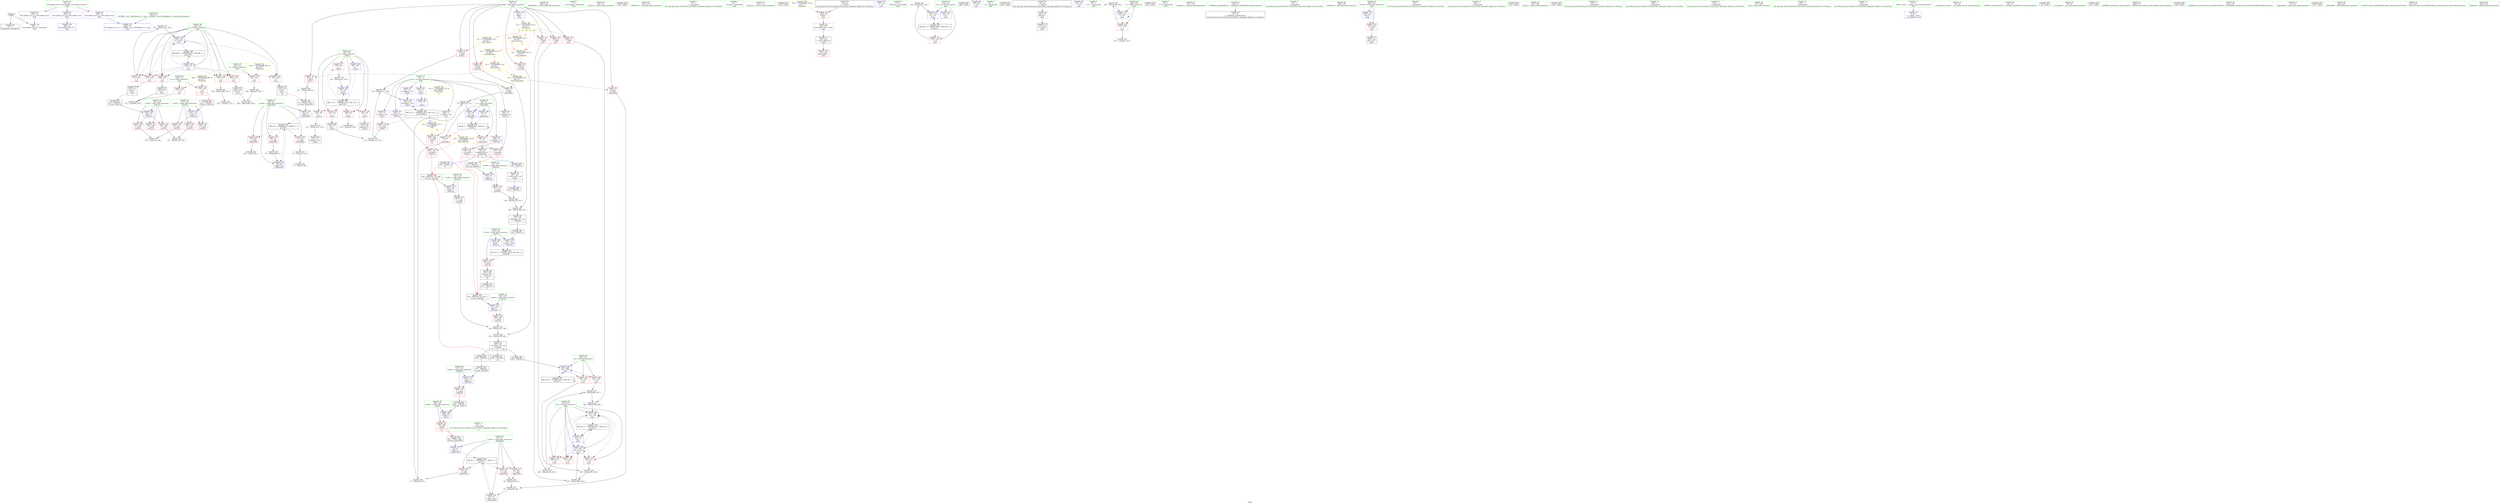 digraph "SVFG" {
	label="SVFG";

	Node0x55697f27b580 [shape=record,color=grey,label="{NodeID: 0\nNullPtr}"];
	Node0x55697f27b580 -> Node0x55697f29cc30[style=solid];
	Node0x55697f27b580 -> Node0x55697f2a2c30[style=solid];
	Node0x55697f2a06f0 [shape=record,color=grey,label="{NodeID: 277\n312 = Binary(311, 104, )\n}"];
	Node0x55697f2a06f0 -> Node0x55697f2a4320[style=solid];
	Node0x55697f29bd00 [shape=record,color=red,label="{NodeID: 111\n75\<--60\n\<--y\n_Z4powMxx\n}"];
	Node0x55697f29bd00 -> Node0x55697f2a9b70[style=solid];
	Node0x55697f299f70 [shape=record,color=green,label="{NodeID: 28\n60\<--61\ny\<--y_field_insensitive\n_Z4powMxx\n}"];
	Node0x55697f299f70 -> Node0x55697f29bd00[style=solid];
	Node0x55697f299f70 -> Node0x55697f29bdd0[style=solid];
	Node0x55697f299f70 -> Node0x55697f2a2ed0[style=solid];
	Node0x55697f299f70 -> Node0x55697f2a2fa0[style=solid];
	Node0x55697f2a4990 [shape=record,color=black,label="{NodeID: 388\n181 = PHI(344, )\n}"];
	Node0x55697f2a4990 -> Node0x55697f2a96f0[style=solid];
	Node0x55697f2bad30 [shape=record,color=black,label="{NodeID: 305\nMR_42V_2 = PHI(MR_42V_4, MR_42V_1, )\npts\{213 \}\n}"];
	Node0x55697f2bad30 -> Node0x55697f2a3f10[style=dashed];
	Node0x55697f2a1dd0 [shape=record,color=red,label="{NodeID: 139\n281\<--214\n\<--n\nmain\n}"];
	Node0x55697f2a1dd0 -> Node0x55697f2ac980[style=solid];
	Node0x55697f29c860 [shape=record,color=green,label="{NodeID: 56\n263\<--264\n_ZNSirsERx\<--_ZNSirsERx_field_insensitive\n}"];
	Node0x55697f2a3550 [shape=record,color=blue,label="{NodeID: 167\n137\<--133\nn.addr\<--n\n_Z3nCrxx\n}"];
	Node0x55697f2a3550 -> Node0x55697f2a0e60[style=dashed];
	Node0x55697f2a3550 -> Node0x55697f2a0f30[style=dashed];
	Node0x55697f2a3550 -> Node0x55697f2a1000[style=dashed];
	Node0x55697f29e070 [shape=record,color=purple,label="{NodeID: 84\n153\<--11\narrayidx1\<--fac\n_Z3nCrxx\n}"];
	Node0x55697f29e070 -> Node0x55697f2a1410[style=solid];
	Node0x55697f298280 [shape=record,color=green,label="{NodeID: 1\n7\<--1\n__dso_handle\<--dummyObj\nGlob }"];
	Node0x55697f2a0870 [shape=record,color=grey,label="{NodeID: 278\n199 = Binary(197, 198, )\n}"];
	Node0x55697f2a0870 -> Node0x55697f2a9e70[style=solid];
	Node0x55697f29bdd0 [shape=record,color=red,label="{NodeID: 112\n94\<--60\n\<--y\n_Z4powMxx\n}"];
	Node0x55697f29bdd0 -> Node0x55697f29d030[style=solid];
	Node0x55697f29a040 [shape=record,color=green,label="{NodeID: 29\n96\<--97\n_Z3prev\<--_Z3prev_field_insensitive\n}"];
	Node0x55697f2a4ad0 [shape=record,color=black,label="{NodeID: 389\n224 = PHI()\n}"];
	Node0x55697f2bb230 [shape=record,color=black,label="{NodeID: 306\nMR_48V_2 = PHI(MR_48V_4, MR_48V_1, )\npts\{219 \}\n}"];
	Node0x55697f2bb230 -> Node0x55697f2a3fe0[style=dashed];
	Node0x55697f2a1ea0 [shape=record,color=red,label="{NodeID: 140\n270\<--216\n\<--m\nmain\n}"];
	Node0x55697f2a1ea0 -> Node0x55697f2acf80[style=solid];
	Node0x55697f29c960 [shape=record,color=green,label="{NodeID: 57\n317\<--318\n_ZNSolsEx\<--_ZNSolsEx_field_insensitive\n}"];
	Node0x55697f2a3620 [shape=record,color=blue,label="{NodeID: 168\n139\<--134\nr.addr\<--r\n_Z3nCrxx\n}"];
	Node0x55697f2a3620 -> Node0x55697f2a10d0[style=dashed];
	Node0x55697f2a3620 -> Node0x55697f2a11a0[style=dashed];
	Node0x55697f2a3620 -> Node0x55697f2a1270[style=dashed];
	Node0x55697f29e140 [shape=record,color=purple,label="{NodeID: 85\n158\<--11\narrayidx2\<--fac\n_Z3nCrxx\n}"];
	Node0x55697f29e140 -> Node0x55697f2a14e0[style=solid];
	Node0x55697f298310 [shape=record,color=green,label="{NodeID: 2\n9\<--1\n\<--dummyObj\nCan only get source location for instruction, argument, global var or function.}"];
	Node0x55697f2a09f0 [shape=record,color=grey,label="{NodeID: 279\n111 = Binary(110, 104, )\n}"];
	Node0x55697f2a09f0 -> Node0x55697f29d100[style=solid];
	Node0x55697f29bea0 [shape=record,color=red,label="{NodeID: 113\n106\<--99\n\<--i\n_Z3prev\n}"];
	Node0x55697f29bea0 -> Node0x55697f2ad280[style=solid];
	Node0x55697f29a140 [shape=record,color=green,label="{NodeID: 30\n99\<--100\ni\<--i_field_insensitive\n_Z3prev\n}"];
	Node0x55697f29a140 -> Node0x55697f29bea0[style=solid];
	Node0x55697f29a140 -> Node0x55697f29bf70[style=solid];
	Node0x55697f29a140 -> Node0x55697f29c040[style=solid];
	Node0x55697f29a140 -> Node0x55697f2a0b20[style=solid];
	Node0x55697f29a140 -> Node0x55697f2a0bf0[style=solid];
	Node0x55697f29a140 -> Node0x55697f2a32e0[style=solid];
	Node0x55697f29a140 -> Node0x55697f2a3480[style=solid];
	Node0x55697f2a4ba0 [shape=record,color=black,label="{NodeID: 390\n288 = PHI(188, )\n}"];
	Node0x55697f2a4ba0 -> Node0x55697f2a40b0[style=solid];
	Node0x55697f2bb730 [shape=record,color=black,label="{NodeID: 307\nMR_50V_2 = PHI(MR_50V_3, MR_50V_1, )\npts\{221 \}\n}"];
	Node0x55697f2bb730 -> Node0x55697f2a40b0[style=dashed];
	Node0x55697f2bb730 -> Node0x55697f2bb730[style=dashed];
	Node0x55697f2a1f70 [shape=record,color=red,label="{NodeID: 141\n276\<--216\n\<--m\nmain\n|{<s0>16}}"];
	Node0x55697f2a1f70:s0 -> Node0x55697f2a6010[style=solid,color=red];
	Node0x55697f29ca60 [shape=record,color=green,label="{NodeID: 58\n346\<--347\nx.addr\<--x.addr_field_insensitive\n_Z3invx\n}"];
	Node0x55697f29ca60 -> Node0x55697f2a2860[style=solid];
	Node0x55697f29ca60 -> Node0x55697f2a43f0[style=solid];
	Node0x55697f2a36f0 [shape=record,color=blue,label="{NodeID: 169\n135\<--69\nretval\<--\n_Z3nCrxx\n}"];
	Node0x55697f2a36f0 -> Node0x55697f2b6c30[style=dashed];
	Node0x55697f29e210 [shape=record,color=purple,label="{NodeID: 86\n286\<--11\narrayidx\<--fac\nmain\n}"];
	Node0x55697f29e210 -> Node0x55697f2a2790[style=solid];
	Node0x55697f2983a0 [shape=record,color=green,label="{NodeID: 3\n14\<--1\n_ZSt3cin\<--dummyObj\nGlob }"];
	Node0x55697f2ac380 [shape=record,color=grey,label="{NodeID: 280\n90 = Binary(89, 91, )\n}"];
	Node0x55697f2ac380 -> Node0x55697f2a3140[style=solid];
	Node0x55697f29bf70 [shape=record,color=red,label="{NodeID: 114\n110\<--99\n\<--i\n_Z3prev\n}"];
	Node0x55697f29bf70 -> Node0x55697f2a09f0[style=solid];
	Node0x55697f29a210 [shape=record,color=green,label="{NodeID: 31\n130\<--131\n_Z3nCrxx\<--_Z3nCrxx_field_insensitive\n}"];
	Node0x55697f2a4d10 [shape=record,color=black,label="{NodeID: 391\n256 = PHI()\n}"];
	Node0x55697f2bbc30 [shape=record,color=yellow,style=double,label="{NodeID: 308\n33V_1 = ENCHI(MR_33V_0)\npts\{1 \}\nFun[main]}"];
	Node0x55697f2bbc30 -> Node0x55697f29b750[style=dashed];
	Node0x55697f2a2040 [shape=record,color=red,label="{NodeID: 142\n268\<--218\n\<--k\nmain\n}"];
	Node0x55697f2a2040 -> Node0x55697f29d780[style=solid];
	Node0x55697f29cb30 [shape=record,color=green,label="{NodeID: 59\n26\<--354\n_GLOBAL__sub_I_MathManiac_2_1.cpp\<--_GLOBAL__sub_I_MathManiac_2_1.cpp_field_insensitive\n}"];
	Node0x55697f29cb30 -> Node0x55697f2a2b30[style=solid];
	Node0x55697f2be7f0 [shape=record,color=yellow,style=double,label="{NodeID: 336\n2V_1 = ENCHI(MR_2V_0)\npts\{10 \}\nFun[_Z3prev]}"];
	Node0x55697f2be7f0 -> Node0x55697f29b1a0[style=dashed];
	Node0x55697f2a37c0 [shape=record,color=blue,label="{NodeID: 170\n135\<--163\nretval\<--call3\n_Z3nCrxx\n}"];
	Node0x55697f2a37c0 -> Node0x55697f2b6c30[style=dashed];
	Node0x55697f29e2e0 [shape=record,color=purple,label="{NodeID: 87\n249\<--18\n\<--.str\nmain\n}"];
	Node0x55697f298bf0 [shape=record,color=green,label="{NodeID: 4\n17\<--1\n_ZSt4cout\<--dummyObj\nGlob }"];
	Node0x55697f2ac500 [shape=record,color=grey,label="{NodeID: 281\n254 = Binary(253, 104, )\n}"];
	Node0x55697f2ac500 -> Node0x55697f2a3e40[style=solid];
	Node0x55697f29c040 [shape=record,color=red,label="{NodeID: 115\n115\<--99\n\<--i\n_Z3prev\n}"];
	Node0x55697f29c040 -> Node0x55697f29d1d0[style=solid];
	Node0x55697f29a310 [shape=record,color=green,label="{NodeID: 32\n135\<--136\nretval\<--retval_field_insensitive\n_Z3nCrxx\n}"];
	Node0x55697f29a310 -> Node0x55697f2a0d90[style=solid];
	Node0x55697f29a310 -> Node0x55697f2a36f0[style=solid];
	Node0x55697f29a310 -> Node0x55697f2a37c0[style=solid];
	Node0x55697f2a4de0 [shape=record,color=black,label="{NodeID: 392\n260 = PHI()\n}"];
	Node0x55697f2bc750 [shape=record,color=yellow,style=double,label="{NodeID: 309\n2V_1 = ENCHI(MR_2V_0)\npts\{10 \}\nFun[main]|{|<s3>8|<s4>15|<s5>16|<s6>17|<s7>18}}"];
	Node0x55697f2bc750 -> Node0x55697f29b410[style=dashed];
	Node0x55697f2bc750 -> Node0x55697f29b4e0[style=dashed];
	Node0x55697f2bc750 -> Node0x55697f29b5b0[style=dashed];
	Node0x55697f2bc750:s3 -> Node0x55697f2be7f0[style=dashed,color=red];
	Node0x55697f2bc750:s4 -> Node0x55697f2be440[style=dashed,color=red];
	Node0x55697f2bc750:s5 -> Node0x55697f2bdfb0[style=dashed,color=red];
	Node0x55697f2bc750:s6 -> Node0x55697f2bda10[style=dashed,color=red];
	Node0x55697f2bc750:s7 -> Node0x55697f2bda10[style=dashed,color=red];
	Node0x55697f2a2110 [shape=record,color=red,label="{NodeID: 143\n273\<--218\n\<--k\nmain\n}"];
	Node0x55697f2a2110 -> Node0x55697f29d850[style=solid];
	Node0x55697f29cc30 [shape=record,color=black,label="{NodeID: 60\n2\<--3\ndummyVal\<--dummyVal\n}"];
	Node0x55697f2a3890 [shape=record,color=blue,label="{NodeID: 171\n173\<--171\nx.addr\<--x\n_Z4divdxx\n}"];
	Node0x55697f2a3890 -> Node0x55697f2a15b0[style=dashed];
	Node0x55697f29e3b0 [shape=record,color=purple,label="{NodeID: 88\n259\<--20\n\<--.str.1\nmain\n}"];
	Node0x55697f298c80 [shape=record,color=green,label="{NodeID: 5\n18\<--1\n.str\<--dummyObj\nGlob }"];
	Node0x55697f2ac680 [shape=record,color=grey,label="{NodeID: 282\n85 = Binary(83, 84, )\n}"];
	Node0x55697f2ac680 -> Node0x55697f29ff70[style=solid];
	Node0x55697f2a0b20 [shape=record,color=red,label="{NodeID: 116\n120\<--99\n\<--i\n_Z3prev\n}"];
	Node0x55697f2a0b20 -> Node0x55697f29d2a0[style=solid];
	Node0x55697f29a3e0 [shape=record,color=green,label="{NodeID: 33\n137\<--138\nn.addr\<--n.addr_field_insensitive\n_Z3nCrxx\n}"];
	Node0x55697f29a3e0 -> Node0x55697f2a0e60[style=solid];
	Node0x55697f29a3e0 -> Node0x55697f2a0f30[style=solid];
	Node0x55697f29a3e0 -> Node0x55697f2a1000[style=solid];
	Node0x55697f29a3e0 -> Node0x55697f2a3550[style=solid];
	Node0x55697f2a4eb0 [shape=record,color=black,label="{NodeID: 393\n262 = PHI()\n}"];
	Node0x55697f2a21e0 [shape=record,color=red,label="{NodeID: 144\n277\<--218\n\<--k\nmain\n}"];
	Node0x55697f2a21e0 -> Node0x55697f29d920[style=solid];
	Node0x55697f29cd30 [shape=record,color=black,label="{NodeID: 61\n15\<--14\n\<--_ZSt3cin\nCan only get source location for instruction, argument, global var or function.}"];
	Node0x55697f29cd30 -> Node0x55697f29e920[style=solid];
	Node0x55697f2a3960 [shape=record,color=blue,label="{NodeID: 172\n175\<--172\ny.addr\<--y\n_Z4divdxx\n}"];
	Node0x55697f2a3960 -> Node0x55697f2a1680[style=dashed];
	Node0x55697f29e480 [shape=record,color=purple,label="{NodeID: 89\n319\<--22\n\<--.str.2\nmain\n}"];
	Node0x55697f298d10 [shape=record,color=green,label="{NodeID: 6\n20\<--1\n.str.1\<--dummyObj\nGlob }"];
	Node0x55697f2ac800 [shape=record,color=grey,label="{NodeID: 283\n244 = Binary(243, 245, )\n}"];
	Node0x55697f2ac800 -> Node0x55697f2a3d70[style=solid];
	Node0x55697f2a0bf0 [shape=record,color=red,label="{NodeID: 117\n125\<--99\n\<--i\n_Z3prev\n}"];
	Node0x55697f2a0bf0 -> Node0x55697f29fc70[style=solid];
	Node0x55697f29a4b0 [shape=record,color=green,label="{NodeID: 34\n139\<--140\nr.addr\<--r.addr_field_insensitive\n_Z3nCrxx\n}"];
	Node0x55697f29a4b0 -> Node0x55697f2a10d0[style=solid];
	Node0x55697f29a4b0 -> Node0x55697f2a11a0[style=solid];
	Node0x55697f29a4b0 -> Node0x55697f2a1270[style=solid];
	Node0x55697f29a4b0 -> Node0x55697f2a3620[style=solid];
	Node0x55697f2a4f80 [shape=record,color=black,label="{NodeID: 394\n265 = PHI()\n}"];
	Node0x55697f2a22b0 [shape=record,color=red,label="{NodeID: 145\n283\<--218\n\<--k\nmain\n}"];
	Node0x55697f2a22b0 -> Node0x55697f29d9f0[style=solid];
	Node0x55697f29ce30 [shape=record,color=black,label="{NodeID: 62\n16\<--14\n\<--_ZSt3cin\nCan only get source location for instruction, argument, global var or function.}"];
	Node0x55697f29ce30 -> Node0x55697f29b750[style=solid];
	Node0x55697f2a3a30 [shape=record,color=blue,label="{NodeID: 173\n191\<--189\nx.addr\<--x\n_Z3mulxx\n}"];
	Node0x55697f2a3a30 -> Node0x55697f2a1750[style=dashed];
	Node0x55697f29e550 [shape=record,color=purple,label="{NodeID: 90\n358\<--24\nllvm.global_ctors_0\<--llvm.global_ctors\nGlob }"];
	Node0x55697f29e550 -> Node0x55697f2a2a30[style=solid];
	Node0x55697f298da0 [shape=record,color=green,label="{NodeID: 7\n22\<--1\n.str.2\<--dummyObj\nGlob }"];
	Node0x55697f2ac980 [shape=record,color=grey,label="{NodeID: 284\n282 = Binary(91, 281, )\n}"];
	Node0x55697f2ac980 -> Node0x55697f2a9870[style=solid];
	Node0x55697f2a0cc0 [shape=record,color=red,label="{NodeID: 118\n114\<--113\n\<--arrayidx\n_Z3prev\n}"];
	Node0x55697f2a0cc0 -> Node0x55697f2a03f0[style=solid];
	Node0x55697f29a580 [shape=record,color=green,label="{NodeID: 35\n161\<--162\n_Z3mulxx\<--_Z3mulxx_field_insensitive\n}"];
	Node0x55697f2a5050 [shape=record,color=black,label="{NodeID: 395\n275 = PHI(53, )\n|{<s0>17}}"];
	Node0x55697f2a5050:s0 -> Node0x55697f2a5950[style=solid,color=red];
	Node0x55697f2a2380 [shape=record,color=red,label="{NodeID: 146\n290\<--218\n\<--k\nmain\n}"];
	Node0x55697f2a2380 -> Node0x55697f2a9570[style=solid];
	Node0x55697f29cf30 [shape=record,color=black,label="{NodeID: 63\n37\<--38\n\<--_ZNSt8ios_base4InitD1Ev\nCan only get source location for instruction, argument, global var or function.}"];
	Node0x55697f2a3b00 [shape=record,color=blue,label="{NodeID: 174\n193\<--190\ny.addr\<--y\n_Z3mulxx\n}"];
	Node0x55697f2a3b00 -> Node0x55697f2a1820[style=dashed];
	Node0x55697f29e650 [shape=record,color=purple,label="{NodeID: 91\n359\<--24\nllvm.global_ctors_1\<--llvm.global_ctors\nGlob }"];
	Node0x55697f29e650 -> Node0x55697f2a2b30[style=solid];
	Node0x55697f298e30 [shape=record,color=green,label="{NodeID: 8\n25\<--1\n\<--dummyObj\nCan only get source location for instruction, argument, global var or function.}"];
	Node0x55697f2acb00 [shape=record,color=grey,label="{NodeID: 285\n145 = cmp(143, 144, )\n}"];
	Node0x55697f2a0d90 [shape=record,color=red,label="{NodeID: 119\n168\<--135\n\<--retval\n_Z3nCrxx\n}"];
	Node0x55697f2a0d90 -> Node0x55697f29d370[style=solid];
	Node0x55697f29a680 [shape=record,color=green,label="{NodeID: 36\n164\<--165\n_Z4divdxx\<--_Z4divdxx_field_insensitive\n}"];
	Node0x55697f2a5250 [shape=record,color=black,label="{NodeID: 396\n279 = PHI(132, )\n|{<s0>17}}"];
	Node0x55697f2a5250:s0 -> Node0x55697f2a5c30[style=solid,color=red];
	Node0x55697f2a2450 [shape=record,color=red,label="{NodeID: 147\n311\<--218\n\<--k\nmain\n}"];
	Node0x55697f2a2450 -> Node0x55697f2a06f0[style=solid];
	Node0x55697f29d030 [shape=record,color=black,label="{NodeID: 64\n53\<--94\n_Z4powMxx_ret\<--\n_Z4powMxx\n|{<s0>15|<s1>21}}"];
	Node0x55697f29d030:s0 -> Node0x55697f2a5050[style=solid,color=blue];
	Node0x55697f29d030:s1 -> Node0x55697f2a5670[style=solid,color=blue];
	Node0x55697f2a9270 [shape=record,color=grey,label="{NodeID: 258\n157 = Binary(155, 156, )\n}"];
	Node0x55697f2a3bd0 [shape=record,color=blue,label="{NodeID: 175\n206\<--223\nretval\<--\nmain\n}"];
	Node0x55697f2a3bd0 -> Node0x55697f2a18f0[style=dashed];
	Node0x55697f29e750 [shape=record,color=purple,label="{NodeID: 92\n360\<--24\nllvm.global_ctors_2\<--llvm.global_ctors\nGlob }"];
	Node0x55697f29e750 -> Node0x55697f2a2c30[style=solid];
	Node0x55697f298ec0 [shape=record,color=green,label="{NodeID: 9\n65\<--1\n\<--dummyObj\nCan only get source location for instruction, argument, global var or function.}"];
	Node0x55697f2acc80 [shape=record,color=grey,label="{NodeID: 286\n68 = cmp(67, 69, )\n}"];
	Node0x55697f2a0e60 [shape=record,color=red,label="{NodeID: 120\n144\<--137\n\<--n.addr\n_Z3nCrxx\n}"];
	Node0x55697f2a0e60 -> Node0x55697f2acb00[style=solid];
	Node0x55697f29a780 [shape=record,color=green,label="{NodeID: 37\n173\<--174\nx.addr\<--x.addr_field_insensitive\n_Z4divdxx\n}"];
	Node0x55697f29a780 -> Node0x55697f2a15b0[style=solid];
	Node0x55697f29a780 -> Node0x55697f2a3890[style=solid];
	Node0x55697f2a5390 [shape=record,color=black,label="{NodeID: 397\n280 = PHI(188, )\n|{<s0>18}}"];
	Node0x55697f2a5390:s0 -> Node0x55697f2a5950[style=solid,color=red];
	Node0x55697f2bd3c0 [shape=record,color=yellow,style=double,label="{NodeID: 314\n44V_1 = ENCHI(MR_44V_0)\npts\{215 \}\nFun[main]}"];
	Node0x55697f2bd3c0 -> Node0x55697f2a1dd0[style=dashed];
	Node0x55697f2a2520 [shape=record,color=red,label="{NodeID: 148\n297\<--220\n\<--val\nmain\n}"];
	Node0x55697f2a2520 -> Node0x55697f2a0270[style=solid];
	Node0x55697f29d100 [shape=record,color=black,label="{NodeID: 65\n112\<--111\nidxprom\<--sub\n_Z3prev\n}"];
	Node0x55697f2a93f0 [shape=record,color=grey,label="{NodeID: 259\n305 = Binary(303, 304, )\n}"];
	Node0x55697f2a93f0 -> Node0x55697f29faf0[style=solid];
	Node0x55697f2a3ca0 [shape=record,color=blue,label="{NodeID: 176\n210\<--104\ncas\<--\nmain\n}"];
	Node0x55697f2a3ca0 -> Node0x55697f2ba830[style=dashed];
	Node0x55697f29e850 [shape=record,color=purple,label="{NodeID: 93\n229\<--228\nvbase.offset.ptr\<--vtable\nmain\n}"];
	Node0x55697f29e850 -> Node0x55697f29d5e0[style=solid];
	Node0x55697f298f50 [shape=record,color=green,label="{NodeID: 10\n69\<--1\n\<--dummyObj\nCan only get source location for instruction, argument, global var or function.}"];
	Node0x55697f2ace00 [shape=record,color=grey,label="{NodeID: 287\n73 = cmp(72, 69, )\n}"];
	Node0x55697f2a0f30 [shape=record,color=red,label="{NodeID: 121\n149\<--137\n\<--n.addr\n_Z3nCrxx\n}"];
	Node0x55697f29a850 [shape=record,color=green,label="{NodeID: 38\n175\<--176\ny.addr\<--y.addr_field_insensitive\n_Z4divdxx\n}"];
	Node0x55697f29a850 -> Node0x55697f2a1680[style=solid];
	Node0x55697f29a850 -> Node0x55697f2a3960[style=solid];
	Node0x55697f2a54d0 [shape=record,color=black,label="{NodeID: 398\n316 = PHI()\n}"];
	Node0x55697f2bd4a0 [shape=record,color=yellow,style=double,label="{NodeID: 315\n46V_1 = ENCHI(MR_46V_0)\npts\{217 \}\nFun[main]}"];
	Node0x55697f2bd4a0 -> Node0x55697f2a1ea0[style=dashed];
	Node0x55697f2bd4a0 -> Node0x55697f2a1f70[style=dashed];
	Node0x55697f2a25f0 [shape=record,color=red,label="{NodeID: 149\n304\<--220\n\<--val\nmain\n}"];
	Node0x55697f2a25f0 -> Node0x55697f2a93f0[style=solid];
	Node0x55697f29d1d0 [shape=record,color=black,label="{NodeID: 66\n116\<--115\nconv\<--\n_Z3prev\n}"];
	Node0x55697f29d1d0 -> Node0x55697f2a03f0[style=solid];
	Node0x55697f2a9570 [shape=record,color=grey,label="{NodeID: 260\n291 = Binary(290, 104, )\n}"];
	Node0x55697f2a9570 -> Node0x55697f2ad100[style=solid];
	Node0x55697f2a3d70 [shape=record,color=blue,label="{NodeID: 177\n208\<--244\nt\<--dec\nmain\n}"];
	Node0x55697f2a3d70 -> Node0x55697f2a19c0[style=dashed];
	Node0x55697f2a3d70 -> Node0x55697f2a3d70[style=dashed];
	Node0x55697f29e920 [shape=record,color=purple,label="{NodeID: 94\n232\<--15\nadd.ptr\<--\nmain\n}"];
	Node0x55697f29e920 -> Node0x55697f29d6b0[style=solid];
	Node0x55697f298fe0 [shape=record,color=green,label="{NodeID: 11\n91\<--1\n\<--dummyObj\nCan only get source location for instruction, argument, global var or function.|{<s0>15}}"];
	Node0x55697f298fe0:s0 -> Node0x55697f2a6230[style=solid,color=red];
	Node0x55697f2acf80 [shape=record,color=grey,label="{NodeID: 288\n271 = cmp(269, 270, )\n}"];
	Node0x55697f2a1000 [shape=record,color=red,label="{NodeID: 122\n155\<--137\n\<--n.addr\n_Z3nCrxx\n}"];
	Node0x55697f2a1000 -> Node0x55697f2a9270[style=solid];
	Node0x55697f29a920 [shape=record,color=green,label="{NodeID: 39\n182\<--183\n_Z3invx\<--_Z3invx_field_insensitive\n}"];
	Node0x55697f2a55a0 [shape=record,color=black,label="{NodeID: 399\n320 = PHI()\n}"];
	Node0x55697f2a26c0 [shape=record,color=red,label="{NodeID: 150\n231\<--230\nvbase.offset\<--\nmain\n}"];
	Node0x55697f29d2a0 [shape=record,color=black,label="{NodeID: 67\n121\<--120\nidxprom1\<--\n_Z3prev\n}"];
	Node0x55697f2a96f0 [shape=record,color=grey,label="{NodeID: 261\n184 = Binary(179, 181, )\n}"];
	Node0x55697f2a96f0 -> Node0x55697f2a9ff0[style=solid];
	Node0x55697f2a3e40 [shape=record,color=blue,label="{NodeID: 178\n210\<--254\ncas\<--inc\nmain\n}"];
	Node0x55697f2a3e40 -> Node0x55697f2ba830[style=dashed];
	Node0x55697f29e9f0 [shape=record,color=red,label="{NodeID: 95\n78\<--8\n\<--MOD\n_Z4powMxx\n}"];
	Node0x55697f29e9f0 -> Node0x55697f2aa170[style=solid];
	Node0x55697f299070 [shape=record,color=green,label="{NodeID: 12\n104\<--1\n\<--dummyObj\nCan only get source location for instruction, argument, global var or function.}"];
	Node0x55697f2ad100 [shape=record,color=grey,label="{NodeID: 289\n292 = cmp(291, 223, )\n}"];
	Node0x55697f2a10d0 [shape=record,color=red,label="{NodeID: 123\n143\<--139\n\<--r.addr\n_Z3nCrxx\n}"];
	Node0x55697f2a10d0 -> Node0x55697f2acb00[style=solid];
	Node0x55697f29aa20 [shape=record,color=green,label="{NodeID: 40\n191\<--192\nx.addr\<--x.addr_field_insensitive\n_Z3mulxx\n}"];
	Node0x55697f29aa20 -> Node0x55697f2a1750[style=solid];
	Node0x55697f29aa20 -> Node0x55697f2a3a30[style=solid];
	Node0x55697f2a5670 [shape=record,color=black,label="{NodeID: 400\n352 = PHI(53, )\n}"];
	Node0x55697f2a5670 -> Node0x55697f29db90[style=solid];
	Node0x55697f2a2790 [shape=record,color=red,label="{NodeID: 151\n287\<--286\n\<--arrayidx\nmain\n|{<s0>18}}"];
	Node0x55697f2a2790:s0 -> Node0x55697f2a5c30[style=solid,color=red];
	Node0x55697f29d370 [shape=record,color=black,label="{NodeID: 68\n132\<--168\n_Z3nCrxx_ret\<--\n_Z3nCrxx\n|{<s0>16}}"];
	Node0x55697f29d370:s0 -> Node0x55697f2a5250[style=solid,color=blue];
	Node0x55697f2a9870 [shape=record,color=grey,label="{NodeID: 262\n285 = Binary(282, 284, )\n}"];
	Node0x55697f2a3f10 [shape=record,color=blue,label="{NodeID: 179\n212\<--69\nres\<--\nmain\n}"];
	Node0x55697f2a3f10 -> Node0x55697f2a1b60[style=dashed];
	Node0x55697f2a3f10 -> Node0x55697f2a1c30[style=dashed];
	Node0x55697f2a3f10 -> Node0x55697f2a1d00[style=dashed];
	Node0x55697f2a3f10 -> Node0x55697f2a4180[style=dashed];
	Node0x55697f2a3f10 -> Node0x55697f2a4250[style=dashed];
	Node0x55697f2a3f10 -> Node0x55697f2bad30[style=dashed];
	Node0x55697f29b0d0 [shape=record,color=red,label="{NodeID: 96\n86\<--8\n\<--MOD\n_Z4powMxx\n}"];
	Node0x55697f29b0d0 -> Node0x55697f29ff70[style=solid];
	Node0x55697f299100 [shape=record,color=green,label="{NodeID: 13\n108\<--1\n\<--dummyObj\nCan only get source location for instruction, argument, global var or function.}"];
	Node0x55697f2ad280 [shape=record,color=grey,label="{NodeID: 290\n107 = cmp(106, 108, )\n}"];
	Node0x55697f2a11a0 [shape=record,color=red,label="{NodeID: 124\n152\<--139\n\<--r.addr\n_Z3nCrxx\n}"];
	Node0x55697f29aaf0 [shape=record,color=green,label="{NodeID: 41\n193\<--194\ny.addr\<--y.addr_field_insensitive\n_Z3mulxx\n}"];
	Node0x55697f29aaf0 -> Node0x55697f2a1820[style=solid];
	Node0x55697f29aaf0 -> Node0x55697f2a3b00[style=solid];
	Node0x55697f2a5810 [shape=record,color=black,label="{NodeID: 401\n345 = PHI(180, )\n0th arg _Z3invx }"];
	Node0x55697f2a5810 -> Node0x55697f2a43f0[style=solid];
	Node0x55697f2bd740 [shape=record,color=yellow,style=double,label="{NodeID: 318\n13V_1 = ENCHI(MR_13V_0)\npts\{130000 \}\nFun[main]|{<s0>8}}"];
	Node0x55697f2bd740:s0 -> Node0x55697f2a3210[style=dashed,color=red];
	Node0x55697f2a2860 [shape=record,color=red,label="{NodeID: 152\n349\<--346\n\<--x.addr\n_Z3invx\n|{<s0>21}}"];
	Node0x55697f2a2860:s0 -> Node0x55697f2a6230[style=solid,color=red];
	Node0x55697f29d440 [shape=record,color=black,label="{NodeID: 69\n170\<--186\n_Z4divdxx_ret\<--rem\n_Z4divdxx\n|{<s0>4}}"];
	Node0x55697f29d440:s0 -> Node0x55697f2d06f0[style=solid,color=blue];
	Node0x55697f2a99f0 [shape=record,color=grey,label="{NodeID: 263\n351 = Binary(350, 91, )\n|{<s0>21}}"];
	Node0x55697f2a99f0:s0 -> Node0x55697f2a63e0[style=solid,color=red];
	Node0x55697f2a3fe0 [shape=record,color=blue,label="{NodeID: 180\n218\<--223\nk\<--\nmain\n}"];
	Node0x55697f2a3fe0 -> Node0x55697f2a2040[style=dashed];
	Node0x55697f2a3fe0 -> Node0x55697f2a2110[style=dashed];
	Node0x55697f2a3fe0 -> Node0x55697f2a21e0[style=dashed];
	Node0x55697f2a3fe0 -> Node0x55697f2a22b0[style=dashed];
	Node0x55697f2a3fe0 -> Node0x55697f2a2380[style=dashed];
	Node0x55697f2a3fe0 -> Node0x55697f2a2450[style=dashed];
	Node0x55697f2a3fe0 -> Node0x55697f2a4320[style=dashed];
	Node0x55697f2a3fe0 -> Node0x55697f2bb230[style=dashed];
	Node0x55697f29b1a0 [shape=record,color=red,label="{NodeID: 97\n118\<--8\n\<--MOD\n_Z3prev\n}"];
	Node0x55697f29b1a0 -> Node0x55697f2a0570[style=solid];
	Node0x55697f2991d0 [shape=record,color=green,label="{NodeID: 14\n223\<--1\n\<--dummyObj\nCan only get source location for instruction, argument, global var or function.}"];
	Node0x55697f2ad400 [shape=record,color=grey,label="{NodeID: 291\n247 = cmp(243, 223, )\n}"];
	Node0x55697f2a1270 [shape=record,color=red,label="{NodeID: 125\n156\<--139\n\<--r.addr\n_Z3nCrxx\n}"];
	Node0x55697f2a1270 -> Node0x55697f2a9270[style=solid];
	Node0x55697f29abc0 [shape=record,color=green,label="{NodeID: 42\n203\<--204\nmain\<--main_field_insensitive\n}"];
	Node0x55697f2a5950 [shape=record,color=black,label="{NodeID: 402\n189 = PHI(154, 275, 280, )\n0th arg _Z3mulxx }"];
	Node0x55697f2a5950 -> Node0x55697f2a3a30[style=solid];
	Node0x55697f2a2930 [shape=record,color=blue,label="{NodeID: 153\n8\<--9\nMOD\<--\nGlob }"];
	Node0x55697f2a2930 -> Node0x55697f2bc750[style=dashed];
	Node0x55697f29d510 [shape=record,color=black,label="{NodeID: 70\n188\<--201\n_Z3mulxx_ret\<--rem\n_Z3mulxx\n|{<s0>3|<s1>17|<s2>18}}"];
	Node0x55697f29d510:s0 -> Node0x55697f2d0560[style=solid,color=blue];
	Node0x55697f29d510:s1 -> Node0x55697f2a5390[style=solid,color=blue];
	Node0x55697f29d510:s2 -> Node0x55697f2a4ba0[style=solid,color=blue];
	Node0x55697f2a9b70 [shape=record,color=grey,label="{NodeID: 264\n77 = Binary(75, 76, )\n}"];
	Node0x55697f2a9b70 -> Node0x55697f2aa170[style=solid];
	Node0x55697f2a40b0 [shape=record,color=blue,label="{NodeID: 181\n220\<--288\nval\<--call14\nmain\n}"];
	Node0x55697f2a40b0 -> Node0x55697f2a2520[style=dashed];
	Node0x55697f2a40b0 -> Node0x55697f2a25f0[style=dashed];
	Node0x55697f2a40b0 -> Node0x55697f2a40b0[style=dashed];
	Node0x55697f2a40b0 -> Node0x55697f2bb730[style=dashed];
	Node0x55697f29b270 [shape=record,color=red,label="{NodeID: 98\n185\<--8\n\<--MOD\n_Z4divdxx\n}"];
	Node0x55697f29b270 -> Node0x55697f2a9ff0[style=solid];
	Node0x55697f2992d0 [shape=record,color=green,label="{NodeID: 15\n225\<--1\n\<--dummyObj\nCan only get source location for instruction, argument, global var or function.}"];
	Node0x55697f2b6c30 [shape=record,color=black,label="{NodeID: 292\nMR_16V_3 = PHI(MR_16V_4, MR_16V_2, )\npts\{136 \}\n}"];
	Node0x55697f2b6c30 -> Node0x55697f2a0d90[style=dashed];
	Node0x55697f2a1340 [shape=record,color=red,label="{NodeID: 126\n151\<--150\n\<--arrayidx\n_Z3nCrxx\n|{<s0>4}}"];
	Node0x55697f2a1340:s0 -> Node0x55697f2a5df0[style=solid,color=red];
	Node0x55697f29acc0 [shape=record,color=green,label="{NodeID: 43\n206\<--207\nretval\<--retval_field_insensitive\nmain\n}"];
	Node0x55697f29acc0 -> Node0x55697f2a18f0[style=solid];
	Node0x55697f29acc0 -> Node0x55697f2a3bd0[style=solid];
	Node0x55697f2a5c30 [shape=record,color=black,label="{NodeID: 403\n190 = PHI(159, 279, 287, )\n1st arg _Z3mulxx }"];
	Node0x55697f2a5c30 -> Node0x55697f2a3b00[style=solid];
	Node0x55697f2bd930 [shape=record,color=yellow,style=double,label="{NodeID: 320\n2V_1 = ENCHI(MR_2V_0)\npts\{10 \}\nFun[_Z3invx]|{|<s1>21}}"];
	Node0x55697f2bd930 -> Node0x55697f29b680[style=dashed];
	Node0x55697f2bd930:s1 -> Node0x55697f2be440[style=dashed,color=red];
	Node0x55697f2a2a30 [shape=record,color=blue,label="{NodeID: 154\n358\<--25\nllvm.global_ctors_0\<--\nGlob }"];
	Node0x55697f29d5e0 [shape=record,color=black,label="{NodeID: 71\n230\<--229\n\<--vbase.offset.ptr\nmain\n}"];
	Node0x55697f29d5e0 -> Node0x55697f2a26c0[style=solid];
	Node0x55697f2a9cf0 [shape=record,color=grey,label="{NodeID: 265\n72 = Binary(71, 65, )\n}"];
	Node0x55697f2a9cf0 -> Node0x55697f2ace00[style=solid];
	Node0x55697f2a4180 [shape=record,color=blue,label="{NodeID: 182\n212\<--300\nres\<--rem\nmain\n}"];
	Node0x55697f2a4180 -> Node0x55697f2a1b60[style=dashed];
	Node0x55697f2a4180 -> Node0x55697f2a1c30[style=dashed];
	Node0x55697f2a4180 -> Node0x55697f2a1d00[style=dashed];
	Node0x55697f2a4180 -> Node0x55697f2a4180[style=dashed];
	Node0x55697f2a4180 -> Node0x55697f2a4250[style=dashed];
	Node0x55697f2a4180 -> Node0x55697f2bad30[style=dashed];
	Node0x55697f29b340 [shape=record,color=red,label="{NodeID: 99\n200\<--8\n\<--MOD\n_Z3mulxx\n}"];
	Node0x55697f29b340 -> Node0x55697f2a9e70[style=solid];
	Node0x55697f2993d0 [shape=record,color=green,label="{NodeID: 16\n245\<--1\n\<--dummyObj\nCan only get source location for instruction, argument, global var or function.}"];
	Node0x55697f2a1410 [shape=record,color=red,label="{NodeID: 127\n154\<--153\n\<--arrayidx1\n_Z3nCrxx\n|{<s0>3}}"];
	Node0x55697f2a1410:s0 -> Node0x55697f2a5950[style=solid,color=red];
	Node0x55697f29ad90 [shape=record,color=green,label="{NodeID: 44\n208\<--209\nt\<--t_field_insensitive\nmain\n}"];
	Node0x55697f29ad90 -> Node0x55697f2a19c0[style=solid];
	Node0x55697f29ad90 -> Node0x55697f2a3d70[style=solid];
	Node0x55697f2a5df0 [shape=record,color=black,label="{NodeID: 404\n171 = PHI(151, )\n0th arg _Z4divdxx }"];
	Node0x55697f2a5df0 -> Node0x55697f2a3890[style=solid];
	Node0x55697f2bda10 [shape=record,color=yellow,style=double,label="{NodeID: 321\n2V_1 = ENCHI(MR_2V_0)\npts\{10 \}\nFun[_Z3mulxx]}"];
	Node0x55697f2bda10 -> Node0x55697f29b340[style=dashed];
	Node0x55697f2a2b30 [shape=record,color=blue,label="{NodeID: 155\n359\<--26\nllvm.global_ctors_1\<--_GLOBAL__sub_I_MathManiac_2_1.cpp\nGlob }"];
	Node0x55697f29d6b0 [shape=record,color=black,label="{NodeID: 72\n233\<--232\n\<--add.ptr\nmain\n}"];
	Node0x55697f2a9e70 [shape=record,color=grey,label="{NodeID: 266\n201 = Binary(199, 200, )\n}"];
	Node0x55697f2a9e70 -> Node0x55697f29d510[style=solid];
	Node0x55697f2a4250 [shape=record,color=blue,label="{NodeID: 183\n212\<--307\nres\<--rem18\nmain\n}"];
	Node0x55697f2a4250 -> Node0x55697f2a1b60[style=dashed];
	Node0x55697f2a4250 -> Node0x55697f2a1c30[style=dashed];
	Node0x55697f2a4250 -> Node0x55697f2a1d00[style=dashed];
	Node0x55697f2a4250 -> Node0x55697f2a4180[style=dashed];
	Node0x55697f2a4250 -> Node0x55697f2a4250[style=dashed];
	Node0x55697f2a4250 -> Node0x55697f2bad30[style=dashed];
	Node0x55697f29b410 [shape=record,color=red,label="{NodeID: 100\n295\<--8\n\<--MOD\nmain\n}"];
	Node0x55697f29b410 -> Node0x55697f2a00f0[style=solid];
	Node0x55697f2994d0 [shape=record,color=green,label="{NodeID: 17\n4\<--6\n_ZStL8__ioinit\<--_ZStL8__ioinit_field_insensitive\nGlob }"];
	Node0x55697f2994d0 -> Node0x55697f29dc60[style=solid];
	Node0x55697f2b7630 [shape=record,color=black,label="{NodeID: 294\nMR_4V_3 = PHI(MR_4V_4, MR_4V_2, )\npts\{57 \}\n}"];
	Node0x55697f2b7630 -> Node0x55697f29b820[style=dashed];
	Node0x55697f2b7630 -> Node0x55697f29b8f0[style=dashed];
	Node0x55697f2b7630 -> Node0x55697f29b9c0[style=dashed];
	Node0x55697f2b7630 -> Node0x55697f2a3070[style=dashed];
	Node0x55697f2a14e0 [shape=record,color=red,label="{NodeID: 128\n159\<--158\n\<--arrayidx2\n_Z3nCrxx\n|{<s0>3}}"];
	Node0x55697f2a14e0:s0 -> Node0x55697f2a5c30[style=solid,color=red];
	Node0x55697f29ae60 [shape=record,color=green,label="{NodeID: 45\n210\<--211\ncas\<--cas_field_insensitive\nmain\n}"];
	Node0x55697f29ae60 -> Node0x55697f2a1a90[style=solid];
	Node0x55697f29ae60 -> Node0x55697f2a3ca0[style=solid];
	Node0x55697f29ae60 -> Node0x55697f2a3e40[style=solid];
	Node0x55697f2a5f00 [shape=record,color=black,label="{NodeID: 405\n172 = PHI(160, )\n1st arg _Z4divdxx }"];
	Node0x55697f2a5f00 -> Node0x55697f2a3960[style=solid];
	Node0x55697f2a2c30 [shape=record,color=blue, style = dotted,label="{NodeID: 156\n360\<--3\nllvm.global_ctors_2\<--dummyVal\nGlob }"];
	Node0x55697f29d780 [shape=record,color=black,label="{NodeID: 73\n269\<--268\nconv\<--\nmain\n}"];
	Node0x55697f29d780 -> Node0x55697f2acf80[style=solid];
	Node0x55697f2a9ff0 [shape=record,color=grey,label="{NodeID: 267\n186 = Binary(184, 185, )\n}"];
	Node0x55697f2a9ff0 -> Node0x55697f29d440[style=solid];
	Node0x55697f2a4320 [shape=record,color=blue,label="{NodeID: 184\n218\<--312\nk\<--inc19\nmain\n}"];
	Node0x55697f2a4320 -> Node0x55697f2a2040[style=dashed];
	Node0x55697f2a4320 -> Node0x55697f2a2110[style=dashed];
	Node0x55697f2a4320 -> Node0x55697f2a21e0[style=dashed];
	Node0x55697f2a4320 -> Node0x55697f2a22b0[style=dashed];
	Node0x55697f2a4320 -> Node0x55697f2a2380[style=dashed];
	Node0x55697f2a4320 -> Node0x55697f2a2450[style=dashed];
	Node0x55697f2a4320 -> Node0x55697f2a4320[style=dashed];
	Node0x55697f2a4320 -> Node0x55697f2bb230[style=dashed];
	Node0x55697f29b4e0 [shape=record,color=red,label="{NodeID: 101\n299\<--8\n\<--MOD\nmain\n}"];
	Node0x55697f29b4e0 -> Node0x55697f29fdf0[style=solid];
	Node0x55697f2995d0 [shape=record,color=green,label="{NodeID: 18\n8\<--10\nMOD\<--MOD_field_insensitive\nGlob }"];
	Node0x55697f2995d0 -> Node0x55697f29e9f0[style=solid];
	Node0x55697f2995d0 -> Node0x55697f29b0d0[style=solid];
	Node0x55697f2995d0 -> Node0x55697f29b1a0[style=solid];
	Node0x55697f2995d0 -> Node0x55697f29b270[style=solid];
	Node0x55697f2995d0 -> Node0x55697f29b340[style=solid];
	Node0x55697f2995d0 -> Node0x55697f29b410[style=solid];
	Node0x55697f2995d0 -> Node0x55697f29b4e0[style=solid];
	Node0x55697f2995d0 -> Node0x55697f29b5b0[style=solid];
	Node0x55697f2995d0 -> Node0x55697f29b680[style=solid];
	Node0x55697f2995d0 -> Node0x55697f2a2930[style=solid];
	Node0x55697f2b7b30 [shape=record,color=black,label="{NodeID: 295\nMR_6V_3 = PHI(MR_6V_4, MR_6V_2, )\npts\{59 \}\n}"];
	Node0x55697f2b7b30 -> Node0x55697f29ba90[style=dashed];
	Node0x55697f2b7b30 -> Node0x55697f29bb60[style=dashed];
	Node0x55697f2b7b30 -> Node0x55697f29bc30[style=dashed];
	Node0x55697f2b7b30 -> Node0x55697f2a3140[style=dashed];
	Node0x55697f2a15b0 [shape=record,color=red,label="{NodeID: 129\n179\<--173\n\<--x.addr\n_Z4divdxx\n}"];
	Node0x55697f2a15b0 -> Node0x55697f2a96f0[style=solid];
	Node0x55697f29af30 [shape=record,color=green,label="{NodeID: 46\n212\<--213\nres\<--res_field_insensitive\nmain\n}"];
	Node0x55697f29af30 -> Node0x55697f2a1b60[style=solid];
	Node0x55697f29af30 -> Node0x55697f2a1c30[style=solid];
	Node0x55697f29af30 -> Node0x55697f2a1d00[style=solid];
	Node0x55697f29af30 -> Node0x55697f2a3f10[style=solid];
	Node0x55697f29af30 -> Node0x55697f2a4180[style=solid];
	Node0x55697f29af30 -> Node0x55697f2a4250[style=solid];
	Node0x55697f2a6010 [shape=record,color=black,label="{NodeID: 406\n133 = PHI(276, )\n0th arg _Z3nCrxx }"];
	Node0x55697f2a6010 -> Node0x55697f2a3550[style=solid];
	Node0x55697f2a2d30 [shape=record,color=blue,label="{NodeID: 157\n56\<--54\nx.addr\<--x\n_Z4powMxx\n}"];
	Node0x55697f2a2d30 -> Node0x55697f2b7630[style=dashed];
	Node0x55697f29d850 [shape=record,color=black,label="{NodeID: 74\n274\<--273\nconv8\<--\nmain\n|{<s0>15}}"];
	Node0x55697f29d850:s0 -> Node0x55697f2a63e0[style=solid,color=red];
	Node0x55697f2aa170 [shape=record,color=grey,label="{NodeID: 268\n79 = Binary(77, 78, )\n}"];
	Node0x55697f2aa170 -> Node0x55697f2a2fa0[style=solid];
	Node0x55697f2a43f0 [shape=record,color=blue,label="{NodeID: 185\n346\<--345\nx.addr\<--x\n_Z3invx\n}"];
	Node0x55697f2a43f0 -> Node0x55697f2a2860[style=dashed];
	Node0x55697f29b5b0 [shape=record,color=red,label="{NodeID: 102\n306\<--8\n\<--MOD\nmain\n}"];
	Node0x55697f29b5b0 -> Node0x55697f29faf0[style=solid];
	Node0x55697f2996d0 [shape=record,color=green,label="{NodeID: 19\n11\<--13\nfac\<--fac_field_insensitive\nGlob }"];
	Node0x55697f2996d0 -> Node0x55697f29dd30[style=solid];
	Node0x55697f2996d0 -> Node0x55697f29de00[style=solid];
	Node0x55697f2996d0 -> Node0x55697f29ded0[style=solid];
	Node0x55697f2996d0 -> Node0x55697f29dfa0[style=solid];
	Node0x55697f2996d0 -> Node0x55697f29e070[style=solid];
	Node0x55697f2996d0 -> Node0x55697f29e140[style=solid];
	Node0x55697f2996d0 -> Node0x55697f29e210[style=solid];
	Node0x55697f2b8030 [shape=record,color=black,label="{NodeID: 296\nMR_8V_3 = PHI(MR_8V_5, MR_8V_2, )\npts\{61 \}\n}"];
	Node0x55697f2b8030 -> Node0x55697f29bd00[style=dashed];
	Node0x55697f2b8030 -> Node0x55697f29bdd0[style=dashed];
	Node0x55697f2b8030 -> Node0x55697f2a2fa0[style=dashed];
	Node0x55697f2b8030 -> Node0x55697f2b8030[style=dashed];
	Node0x55697f2a1680 [shape=record,color=red,label="{NodeID: 130\n180\<--175\n\<--y.addr\n_Z4divdxx\n|{<s0>5}}"];
	Node0x55697f2a1680:s0 -> Node0x55697f2a5810[style=solid,color=red];
	Node0x55697f29b000 [shape=record,color=green,label="{NodeID: 47\n214\<--215\nn\<--n_field_insensitive\nmain\n}"];
	Node0x55697f29b000 -> Node0x55697f2a1dd0[style=solid];
	Node0x55697f2a6120 [shape=record,color=black,label="{NodeID: 407\n134 = PHI(278, )\n1st arg _Z3nCrxx }"];
	Node0x55697f2a6120 -> Node0x55697f2a3620[style=solid];
	Node0x55697f2bdce0 [shape=record,color=yellow,style=double,label="{NodeID: 324\n2V_1 = ENCHI(MR_2V_0)\npts\{10 \}\nFun[_Z4divdxx]|{|<s1>5}}"];
	Node0x55697f2bdce0 -> Node0x55697f29b270[style=dashed];
	Node0x55697f2bdce0:s1 -> Node0x55697f2bd930[style=dashed,color=red];
	Node0x55697f2a2e00 [shape=record,color=blue,label="{NodeID: 158\n58\<--55\nn.addr\<--n\n_Z4powMxx\n}"];
	Node0x55697f2a2e00 -> Node0x55697f2b7b30[style=dashed];
	Node0x55697f29d920 [shape=record,color=black,label="{NodeID: 75\n278\<--277\nconv10\<--\nmain\n|{<s0>16}}"];
	Node0x55697f29d920:s0 -> Node0x55697f2a6120[style=solid,color=red];
	Node0x55697f29faf0 [shape=record,color=grey,label="{NodeID: 269\n307 = Binary(305, 306, )\n}"];
	Node0x55697f29faf0 -> Node0x55697f2a4250[style=solid];
	Node0x55697f29b680 [shape=record,color=red,label="{NodeID: 103\n350\<--8\n\<--MOD\n_Z3invx\n}"];
	Node0x55697f29b680 -> Node0x55697f2a99f0[style=solid];
	Node0x55697f2997d0 [shape=record,color=green,label="{NodeID: 20\n24\<--28\nllvm.global_ctors\<--llvm.global_ctors_field_insensitive\nGlob }"];
	Node0x55697f2997d0 -> Node0x55697f29e550[style=solid];
	Node0x55697f2997d0 -> Node0x55697f29e650[style=solid];
	Node0x55697f2997d0 -> Node0x55697f29e750[style=solid];
	Node0x55697f2a1750 [shape=record,color=red,label="{NodeID: 131\n197\<--191\n\<--x.addr\n_Z3mulxx\n}"];
	Node0x55697f2a1750 -> Node0x55697f2a0870[style=solid];
	Node0x55697f29c0f0 [shape=record,color=green,label="{NodeID: 48\n216\<--217\nm\<--m_field_insensitive\nmain\n}"];
	Node0x55697f29c0f0 -> Node0x55697f2a1ea0[style=solid];
	Node0x55697f29c0f0 -> Node0x55697f2a1f70[style=solid];
	Node0x55697f2a6230 [shape=record,color=black,label="{NodeID: 408\n54 = PHI(91, 349, )\n0th arg _Z4powMxx }"];
	Node0x55697f2a6230 -> Node0x55697f2a2d30[style=solid];
	Node0x55697f2a2ed0 [shape=record,color=blue,label="{NodeID: 159\n60\<--65\ny\<--\n_Z4powMxx\n}"];
	Node0x55697f2a2ed0 -> Node0x55697f2b8030[style=dashed];
	Node0x55697f29d9f0 [shape=record,color=black,label="{NodeID: 76\n284\<--283\nconv13\<--\nmain\n}"];
	Node0x55697f29d9f0 -> Node0x55697f2a9870[style=solid];
	Node0x55697f29fc70 [shape=record,color=grey,label="{NodeID: 270\n126 = Binary(125, 104, )\n}"];
	Node0x55697f29fc70 -> Node0x55697f2a3480[style=solid];
	Node0x55697f29b750 [shape=record,color=red,label="{NodeID: 104\n228\<--16\nvtable\<--\nmain\n}"];
	Node0x55697f29b750 -> Node0x55697f29e850[style=solid];
	Node0x55697f2998d0 [shape=record,color=green,label="{NodeID: 21\n29\<--30\n__cxx_global_var_init\<--__cxx_global_var_init_field_insensitive\n}"];
	Node0x55697f2c1ec0 [shape=record,color=yellow,style=double,label="{NodeID: 381\n13V_2 = CSCHI(MR_13V_1)\npts\{130000 \}\nCS[]|{|<s1>16}}"];
	Node0x55697f2c1ec0 -> Node0x55697f2a2790[style=dashed];
	Node0x55697f2c1ec0:s1 -> Node0x55697f2be360[style=dashed,color=red];
	Node0x55697f2b8a30 [shape=record,color=black,label="{NodeID: 298\nMR_13V_3 = PHI(MR_13V_4, MR_13V_2, )\npts\{130000 \}\n|{|<s2>8}}"];
	Node0x55697f2b8a30 -> Node0x55697f2a0cc0[style=dashed];
	Node0x55697f2b8a30 -> Node0x55697f2a33b0[style=dashed];
	Node0x55697f2b8a30:s2 -> Node0x55697f2c1ec0[style=dashed,color=blue];
	Node0x55697f2a1820 [shape=record,color=red,label="{NodeID: 132\n198\<--193\n\<--y.addr\n_Z3mulxx\n}"];
	Node0x55697f2a1820 -> Node0x55697f2a0870[style=solid];
	Node0x55697f29c1c0 [shape=record,color=green,label="{NodeID: 49\n218\<--219\nk\<--k_field_insensitive\nmain\n}"];
	Node0x55697f29c1c0 -> Node0x55697f2a2040[style=solid];
	Node0x55697f29c1c0 -> Node0x55697f2a2110[style=solid];
	Node0x55697f29c1c0 -> Node0x55697f2a21e0[style=solid];
	Node0x55697f29c1c0 -> Node0x55697f2a22b0[style=solid];
	Node0x55697f29c1c0 -> Node0x55697f2a2380[style=solid];
	Node0x55697f29c1c0 -> Node0x55697f2a2450[style=solid];
	Node0x55697f29c1c0 -> Node0x55697f2a3fe0[style=solid];
	Node0x55697f29c1c0 -> Node0x55697f2a4320[style=solid];
	Node0x55697f2a63e0 [shape=record,color=black,label="{NodeID: 409\n55 = PHI(274, 351, )\n1st arg _Z4powMxx }"];
	Node0x55697f2a63e0 -> Node0x55697f2a2e00[style=solid];
	Node0x55697f2a2fa0 [shape=record,color=blue,label="{NodeID: 160\n60\<--79\ny\<--rem\n_Z4powMxx\n}"];
	Node0x55697f2a2fa0 -> Node0x55697f2b8030[style=dashed];
	Node0x55697f29dac0 [shape=record,color=black,label="{NodeID: 77\n205\<--322\nmain_ret\<--\nmain\n}"];
	Node0x55697f29fdf0 [shape=record,color=grey,label="{NodeID: 271\n300 = Binary(298, 299, )\n}"];
	Node0x55697f29fdf0 -> Node0x55697f2a4180[style=solid];
	Node0x55697f29b820 [shape=record,color=red,label="{NodeID: 105\n76\<--56\n\<--x.addr\n_Z4powMxx\n}"];
	Node0x55697f29b820 -> Node0x55697f2a9b70[style=solid];
	Node0x55697f2999d0 [shape=record,color=green,label="{NodeID: 22\n33\<--34\n_ZNSt8ios_base4InitC1Ev\<--_ZNSt8ios_base4InitC1Ev_field_insensitive\n}"];
	Node0x55697ef74b50 [shape=record,color=black,label="{NodeID: 382\n36 = PHI()\n}"];
	Node0x55697f2b8f30 [shape=record,color=black,label="{NodeID: 299\nMR_11V_3 = PHI(MR_11V_4, MR_11V_2, )\npts\{100 \}\n}"];
	Node0x55697f2b8f30 -> Node0x55697f29bea0[style=dashed];
	Node0x55697f2b8f30 -> Node0x55697f29bf70[style=dashed];
	Node0x55697f2b8f30 -> Node0x55697f29c040[style=dashed];
	Node0x55697f2b8f30 -> Node0x55697f2a0b20[style=dashed];
	Node0x55697f2b8f30 -> Node0x55697f2a0bf0[style=dashed];
	Node0x55697f2b8f30 -> Node0x55697f2a3480[style=dashed];
	Node0x55697f2a18f0 [shape=record,color=red,label="{NodeID: 133\n322\<--206\n\<--retval\nmain\n}"];
	Node0x55697f2a18f0 -> Node0x55697f29dac0[style=solid];
	Node0x55697f29c290 [shape=record,color=green,label="{NodeID: 50\n220\<--221\nval\<--val_field_insensitive\nmain\n}"];
	Node0x55697f29c290 -> Node0x55697f2a2520[style=solid];
	Node0x55697f29c290 -> Node0x55697f2a25f0[style=solid];
	Node0x55697f29c290 -> Node0x55697f2a40b0[style=solid];
	Node0x55697f2bdfb0 [shape=record,color=yellow,style=double,label="{NodeID: 327\n2V_1 = ENCHI(MR_2V_0)\npts\{10 \}\nFun[_Z3nCrxx]|{<s0>3|<s1>4}}"];
	Node0x55697f2bdfb0:s0 -> Node0x55697f2bda10[style=dashed,color=red];
	Node0x55697f2bdfb0:s1 -> Node0x55697f2bdce0[style=dashed,color=red];
	Node0x55697f2a3070 [shape=record,color=blue,label="{NodeID: 161\n56\<--87\nx.addr\<--rem2\n_Z4powMxx\n}"];
	Node0x55697f2a3070 -> Node0x55697f2b7630[style=dashed];
	Node0x55697f29db90 [shape=record,color=black,label="{NodeID: 78\n344\<--352\n_Z3invx_ret\<--call\n_Z3invx\n|{<s0>5}}"];
	Node0x55697f29db90:s0 -> Node0x55697f2a4990[style=solid,color=blue];
	Node0x55697f29ff70 [shape=record,color=grey,label="{NodeID: 272\n87 = Binary(85, 86, )\n}"];
	Node0x55697f29ff70 -> Node0x55697f2a3070[style=solid];
	Node0x55697f29b8f0 [shape=record,color=red,label="{NodeID: 106\n83\<--56\n\<--x.addr\n_Z4powMxx\n}"];
	Node0x55697f29b8f0 -> Node0x55697f2ac680[style=solid];
	Node0x55697f299ad0 [shape=record,color=green,label="{NodeID: 23\n39\<--40\n__cxa_atexit\<--__cxa_atexit_field_insensitive\n}"];
	Node0x55697f2d0200 [shape=record,color=black,label="{NodeID: 383\n234 = PHI()\n}"];
	Node0x55697f2a19c0 [shape=record,color=red,label="{NodeID: 134\n243\<--208\n\<--t\nmain\n}"];
	Node0x55697f2a19c0 -> Node0x55697f2ac800[style=solid];
	Node0x55697f2a19c0 -> Node0x55697f2ad400[style=solid];
	Node0x55697f29c360 [shape=record,color=green,label="{NodeID: 51\n226\<--227\n_ZNSt8ios_base15sync_with_stdioEb\<--_ZNSt8ios_base15sync_with_stdioEb_field_insensitive\n}"];
	Node0x55697f2a3140 [shape=record,color=blue,label="{NodeID: 162\n58\<--90\nn.addr\<--div\n_Z4powMxx\n}"];
	Node0x55697f2a3140 -> Node0x55697f2b7b30[style=dashed];
	Node0x55697f29dc60 [shape=record,color=purple,label="{NodeID: 79\n35\<--4\n\<--_ZStL8__ioinit\n__cxx_global_var_init\n}"];
	Node0x55697f2a00f0 [shape=record,color=grey,label="{NodeID: 273\n296 = Binary(294, 295, )\n}"];
	Node0x55697f2a00f0 -> Node0x55697f2a0270[style=solid];
	Node0x55697f29b9c0 [shape=record,color=red,label="{NodeID: 107\n84\<--56\n\<--x.addr\n_Z4powMxx\n}"];
	Node0x55697f29b9c0 -> Node0x55697f2ac680[style=solid];
	Node0x55697f299bd0 [shape=record,color=green,label="{NodeID: 24\n38\<--44\n_ZNSt8ios_base4InitD1Ev\<--_ZNSt8ios_base4InitD1Ev_field_insensitive\n}"];
	Node0x55697f299bd0 -> Node0x55697f29cf30[style=solid];
	Node0x55697f2d0300 [shape=record,color=black,label="{NodeID: 384\n238 = PHI()\n}"];
	Node0x55697f2a1a90 [shape=record,color=red,label="{NodeID: 135\n253\<--210\n\<--cas\nmain\n}"];
	Node0x55697f2a1a90 -> Node0x55697f2ac500[style=solid];
	Node0x55697f29c460 [shape=record,color=green,label="{NodeID: 52\n235\<--236\n_ZNSt9basic_iosIcSt11char_traitsIcEE3tieEPSo\<--_ZNSt9basic_iosIcSt11char_traitsIcEE3tieEPSo_field_insensitive\n}"];
	Node0x55697f2a3210 [shape=record,color=blue,label="{NodeID: 163\n101\<--65\n\<--\n_Z3prev\n}"];
	Node0x55697f2a3210 -> Node0x55697f2b8a30[style=dashed];
	Node0x55697f29dd30 [shape=record,color=purple,label="{NodeID: 80\n101\<--11\n\<--fac\n_Z3prev\n}"];
	Node0x55697f29dd30 -> Node0x55697f2a3210[style=solid];
	Node0x55697f2a0270 [shape=record,color=grey,label="{NodeID: 274\n298 = Binary(296, 297, )\n}"];
	Node0x55697f2a0270 -> Node0x55697f29fdf0[style=solid];
	Node0x55697f29ba90 [shape=record,color=red,label="{NodeID: 108\n67\<--58\n\<--n.addr\n_Z4powMxx\n}"];
	Node0x55697f29ba90 -> Node0x55697f2acc80[style=solid];
	Node0x55697f299cd0 [shape=record,color=green,label="{NodeID: 25\n51\<--52\n_Z4powMxx\<--_Z4powMxx_field_insensitive\n}"];
	Node0x55697f2d0400 [shape=record,color=black,label="{NodeID: 385\n250 = PHI()\n}"];
	Node0x55697f2a1b60 [shape=record,color=red,label="{NodeID: 136\n294\<--212\n\<--res\nmain\n}"];
	Node0x55697f2a1b60 -> Node0x55697f2a00f0[style=solid];
	Node0x55697f29c560 [shape=record,color=green,label="{NodeID: 53\n239\<--240\n_ZNSirsERi\<--_ZNSirsERi_field_insensitive\n}"];
	Node0x55697f2a32e0 [shape=record,color=blue,label="{NodeID: 164\n99\<--104\ni\<--\n_Z3prev\n}"];
	Node0x55697f2a32e0 -> Node0x55697f2b8f30[style=dashed];
	Node0x55697f29de00 [shape=record,color=purple,label="{NodeID: 81\n113\<--11\narrayidx\<--fac\n_Z3prev\n}"];
	Node0x55697f29de00 -> Node0x55697f2a0cc0[style=solid];
	Node0x55697f2a03f0 [shape=record,color=grey,label="{NodeID: 275\n117 = Binary(114, 116, )\n}"];
	Node0x55697f2a03f0 -> Node0x55697f2a0570[style=solid];
	Node0x55697f29bb60 [shape=record,color=red,label="{NodeID: 109\n71\<--58\n\<--n.addr\n_Z4powMxx\n}"];
	Node0x55697f29bb60 -> Node0x55697f2a9cf0[style=solid];
	Node0x55697f299dd0 [shape=record,color=green,label="{NodeID: 26\n56\<--57\nx.addr\<--x.addr_field_insensitive\n_Z4powMxx\n}"];
	Node0x55697f299dd0 -> Node0x55697f29b820[style=solid];
	Node0x55697f299dd0 -> Node0x55697f29b8f0[style=solid];
	Node0x55697f299dd0 -> Node0x55697f29b9c0[style=solid];
	Node0x55697f299dd0 -> Node0x55697f2a2d30[style=solid];
	Node0x55697f299dd0 -> Node0x55697f2a3070[style=solid];
	Node0x55697f2d0560 [shape=record,color=black,label="{NodeID: 386\n160 = PHI(188, )\n|{<s0>4}}"];
	Node0x55697f2d0560:s0 -> Node0x55697f2a5f00[style=solid,color=red];
	Node0x55697f2a1c30 [shape=record,color=red,label="{NodeID: 137\n303\<--212\n\<--res\nmain\n}"];
	Node0x55697f2a1c30 -> Node0x55697f2a93f0[style=solid];
	Node0x55697f29c660 [shape=record,color=green,label="{NodeID: 54\n251\<--252\n_ZStlsISt11char_traitsIcEERSt13basic_ostreamIcT_ES5_PKc\<--_ZStlsISt11char_traitsIcEERSt13basic_ostreamIcT_ES5_PKc_field_insensitive\n}"];
	Node0x55697f2be360 [shape=record,color=yellow,style=double,label="{NodeID: 331\n13V_1 = ENCHI(MR_13V_0)\npts\{130000 \}\nFun[_Z3nCrxx]}"];
	Node0x55697f2be360 -> Node0x55697f2a1340[style=dashed];
	Node0x55697f2be360 -> Node0x55697f2a1410[style=dashed];
	Node0x55697f2be360 -> Node0x55697f2a14e0[style=dashed];
	Node0x55697f2a33b0 [shape=record,color=blue,label="{NodeID: 165\n122\<--119\narrayidx2\<--rem\n_Z3prev\n}"];
	Node0x55697f2a33b0 -> Node0x55697f2b8a30[style=dashed];
	Node0x55697f29ded0 [shape=record,color=purple,label="{NodeID: 82\n122\<--11\narrayidx2\<--fac\n_Z3prev\n}"];
	Node0x55697f29ded0 -> Node0x55697f2a33b0[style=solid];
	Node0x55697f2a0570 [shape=record,color=grey,label="{NodeID: 276\n119 = Binary(117, 118, )\n}"];
	Node0x55697f2a0570 -> Node0x55697f2a33b0[style=solid];
	Node0x55697f29bc30 [shape=record,color=red,label="{NodeID: 110\n89\<--58\n\<--n.addr\n_Z4powMxx\n}"];
	Node0x55697f29bc30 -> Node0x55697f2ac380[style=solid];
	Node0x55697f299ea0 [shape=record,color=green,label="{NodeID: 27\n58\<--59\nn.addr\<--n.addr_field_insensitive\n_Z4powMxx\n}"];
	Node0x55697f299ea0 -> Node0x55697f29ba90[style=solid];
	Node0x55697f299ea0 -> Node0x55697f29bb60[style=solid];
	Node0x55697f299ea0 -> Node0x55697f29bc30[style=solid];
	Node0x55697f299ea0 -> Node0x55697f2a2e00[style=solid];
	Node0x55697f299ea0 -> Node0x55697f2a3140[style=solid];
	Node0x55697f2d06f0 [shape=record,color=black,label="{NodeID: 387\n163 = PHI(170, )\n}"];
	Node0x55697f2d06f0 -> Node0x55697f2a37c0[style=solid];
	Node0x55697f2ba830 [shape=record,color=black,label="{NodeID: 304\nMR_40V_3 = PHI(MR_40V_4, MR_40V_2, )\npts\{211 \}\n}"];
	Node0x55697f2ba830 -> Node0x55697f2a1a90[style=dashed];
	Node0x55697f2ba830 -> Node0x55697f2a3e40[style=dashed];
	Node0x55697f2a1d00 [shape=record,color=red,label="{NodeID: 138\n315\<--212\n\<--res\nmain\n}"];
	Node0x55697f29c760 [shape=record,color=green,label="{NodeID: 55\n257\<--258\n_ZNSolsEi\<--_ZNSolsEi_field_insensitive\n}"];
	Node0x55697f2be440 [shape=record,color=yellow,style=double,label="{NodeID: 332\n2V_1 = ENCHI(MR_2V_0)\npts\{10 \}\nFun[_Z4powMxx]}"];
	Node0x55697f2be440 -> Node0x55697f29e9f0[style=dashed];
	Node0x55697f2be440 -> Node0x55697f29b0d0[style=dashed];
	Node0x55697f2a3480 [shape=record,color=blue,label="{NodeID: 166\n99\<--126\ni\<--inc\n_Z3prev\n}"];
	Node0x55697f2a3480 -> Node0x55697f2b8f30[style=dashed];
	Node0x55697f29dfa0 [shape=record,color=purple,label="{NodeID: 83\n150\<--11\narrayidx\<--fac\n_Z3nCrxx\n}"];
	Node0x55697f29dfa0 -> Node0x55697f2a1340[style=solid];
}
